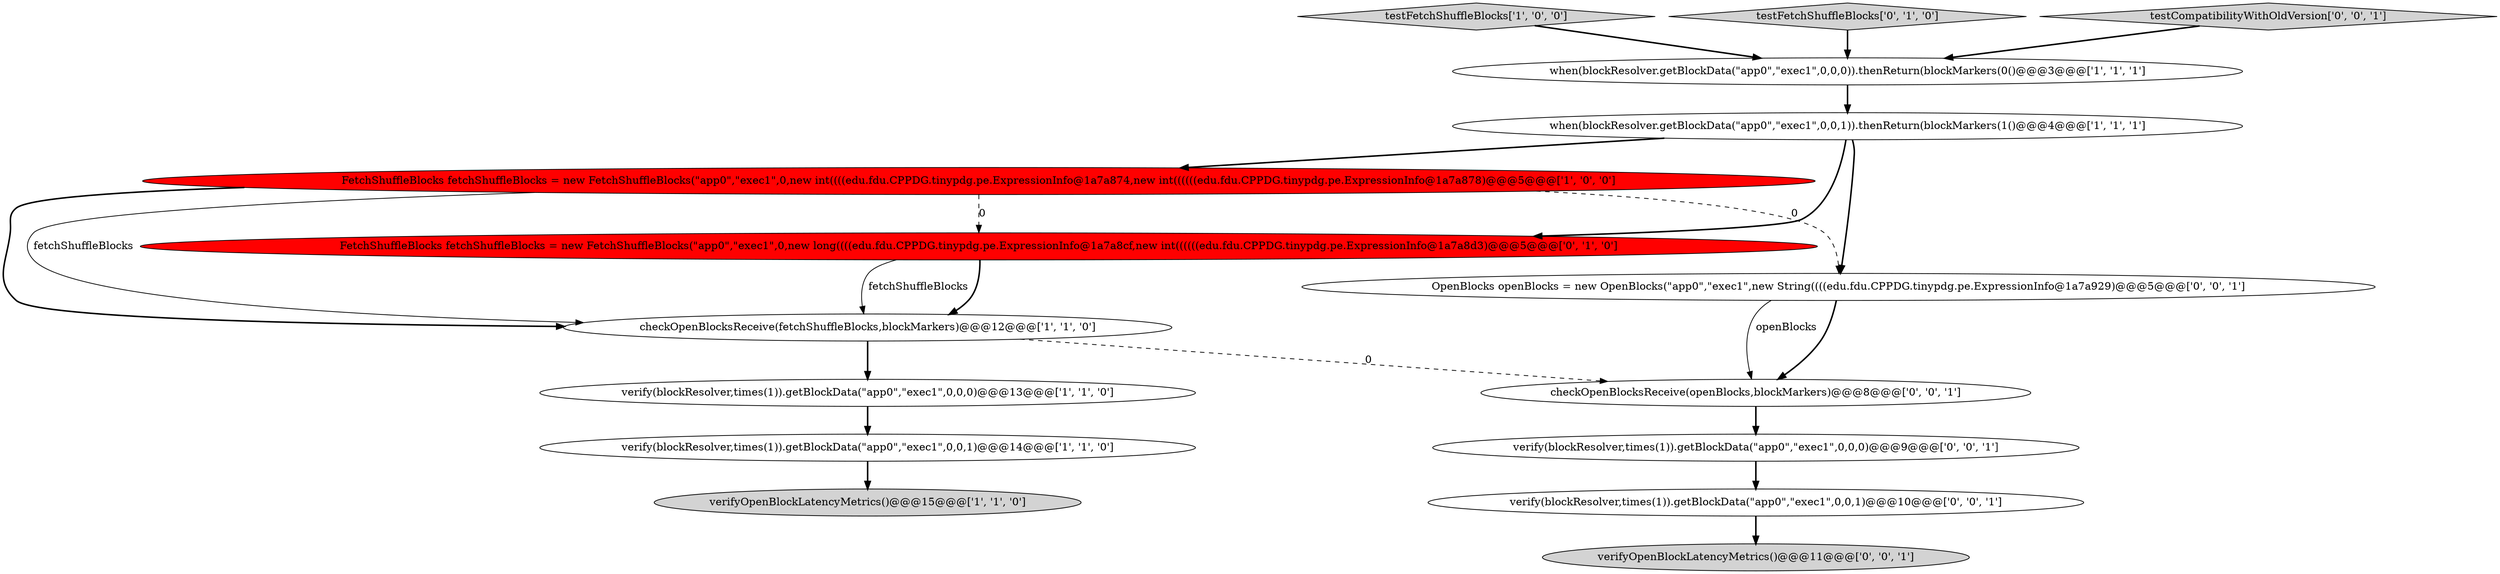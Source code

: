 digraph {
6 [style = filled, label = "testFetchShuffleBlocks['1', '0', '0']", fillcolor = lightgray, shape = diamond image = "AAA0AAABBB1BBB"];
4 [style = filled, label = "verify(blockResolver,times(1)).getBlockData(\"app0\",\"exec1\",0,0,0)@@@13@@@['1', '1', '0']", fillcolor = white, shape = ellipse image = "AAA0AAABBB1BBB"];
9 [style = filled, label = "testFetchShuffleBlocks['0', '1', '0']", fillcolor = lightgray, shape = diamond image = "AAA0AAABBB2BBB"];
12 [style = filled, label = "verify(blockResolver,times(1)).getBlockData(\"app0\",\"exec1\",0,0,0)@@@9@@@['0', '0', '1']", fillcolor = white, shape = ellipse image = "AAA0AAABBB3BBB"];
11 [style = filled, label = "verify(blockResolver,times(1)).getBlockData(\"app0\",\"exec1\",0,0,1)@@@10@@@['0', '0', '1']", fillcolor = white, shape = ellipse image = "AAA0AAABBB3BBB"];
0 [style = filled, label = "when(blockResolver.getBlockData(\"app0\",\"exec1\",0,0,0)).thenReturn(blockMarkers(0()@@@3@@@['1', '1', '1']", fillcolor = white, shape = ellipse image = "AAA0AAABBB1BBB"];
7 [style = filled, label = "FetchShuffleBlocks fetchShuffleBlocks = new FetchShuffleBlocks(\"app0\",\"exec1\",0,new int((((edu.fdu.CPPDG.tinypdg.pe.ExpressionInfo@1a7a874,new int((((((edu.fdu.CPPDG.tinypdg.pe.ExpressionInfo@1a7a878)@@@5@@@['1', '0', '0']", fillcolor = red, shape = ellipse image = "AAA1AAABBB1BBB"];
8 [style = filled, label = "FetchShuffleBlocks fetchShuffleBlocks = new FetchShuffleBlocks(\"app0\",\"exec1\",0,new long((((edu.fdu.CPPDG.tinypdg.pe.ExpressionInfo@1a7a8cf,new int((((((edu.fdu.CPPDG.tinypdg.pe.ExpressionInfo@1a7a8d3)@@@5@@@['0', '1', '0']", fillcolor = red, shape = ellipse image = "AAA1AAABBB2BBB"];
3 [style = filled, label = "verify(blockResolver,times(1)).getBlockData(\"app0\",\"exec1\",0,0,1)@@@14@@@['1', '1', '0']", fillcolor = white, shape = ellipse image = "AAA0AAABBB1BBB"];
2 [style = filled, label = "checkOpenBlocksReceive(fetchShuffleBlocks,blockMarkers)@@@12@@@['1', '1', '0']", fillcolor = white, shape = ellipse image = "AAA0AAABBB1BBB"];
5 [style = filled, label = "verifyOpenBlockLatencyMetrics()@@@15@@@['1', '1', '0']", fillcolor = lightgray, shape = ellipse image = "AAA0AAABBB1BBB"];
10 [style = filled, label = "verifyOpenBlockLatencyMetrics()@@@11@@@['0', '0', '1']", fillcolor = lightgray, shape = ellipse image = "AAA0AAABBB3BBB"];
13 [style = filled, label = "checkOpenBlocksReceive(openBlocks,blockMarkers)@@@8@@@['0', '0', '1']", fillcolor = white, shape = ellipse image = "AAA0AAABBB3BBB"];
14 [style = filled, label = "testCompatibilityWithOldVersion['0', '0', '1']", fillcolor = lightgray, shape = diamond image = "AAA0AAABBB3BBB"];
1 [style = filled, label = "when(blockResolver.getBlockData(\"app0\",\"exec1\",0,0,1)).thenReturn(blockMarkers(1()@@@4@@@['1', '1', '1']", fillcolor = white, shape = ellipse image = "AAA0AAABBB1BBB"];
15 [style = filled, label = "OpenBlocks openBlocks = new OpenBlocks(\"app0\",\"exec1\",new String((((edu.fdu.CPPDG.tinypdg.pe.ExpressionInfo@1a7a929)@@@5@@@['0', '0', '1']", fillcolor = white, shape = ellipse image = "AAA0AAABBB3BBB"];
4->3 [style = bold, label=""];
8->2 [style = solid, label="fetchShuffleBlocks"];
15->13 [style = bold, label=""];
1->8 [style = bold, label=""];
9->0 [style = bold, label=""];
1->15 [style = bold, label=""];
15->13 [style = solid, label="openBlocks"];
12->11 [style = bold, label=""];
7->8 [style = dashed, label="0"];
6->0 [style = bold, label=""];
2->4 [style = bold, label=""];
1->7 [style = bold, label=""];
3->5 [style = bold, label=""];
13->12 [style = bold, label=""];
14->0 [style = bold, label=""];
8->2 [style = bold, label=""];
11->10 [style = bold, label=""];
7->2 [style = bold, label=""];
0->1 [style = bold, label=""];
2->13 [style = dashed, label="0"];
7->15 [style = dashed, label="0"];
7->2 [style = solid, label="fetchShuffleBlocks"];
}
